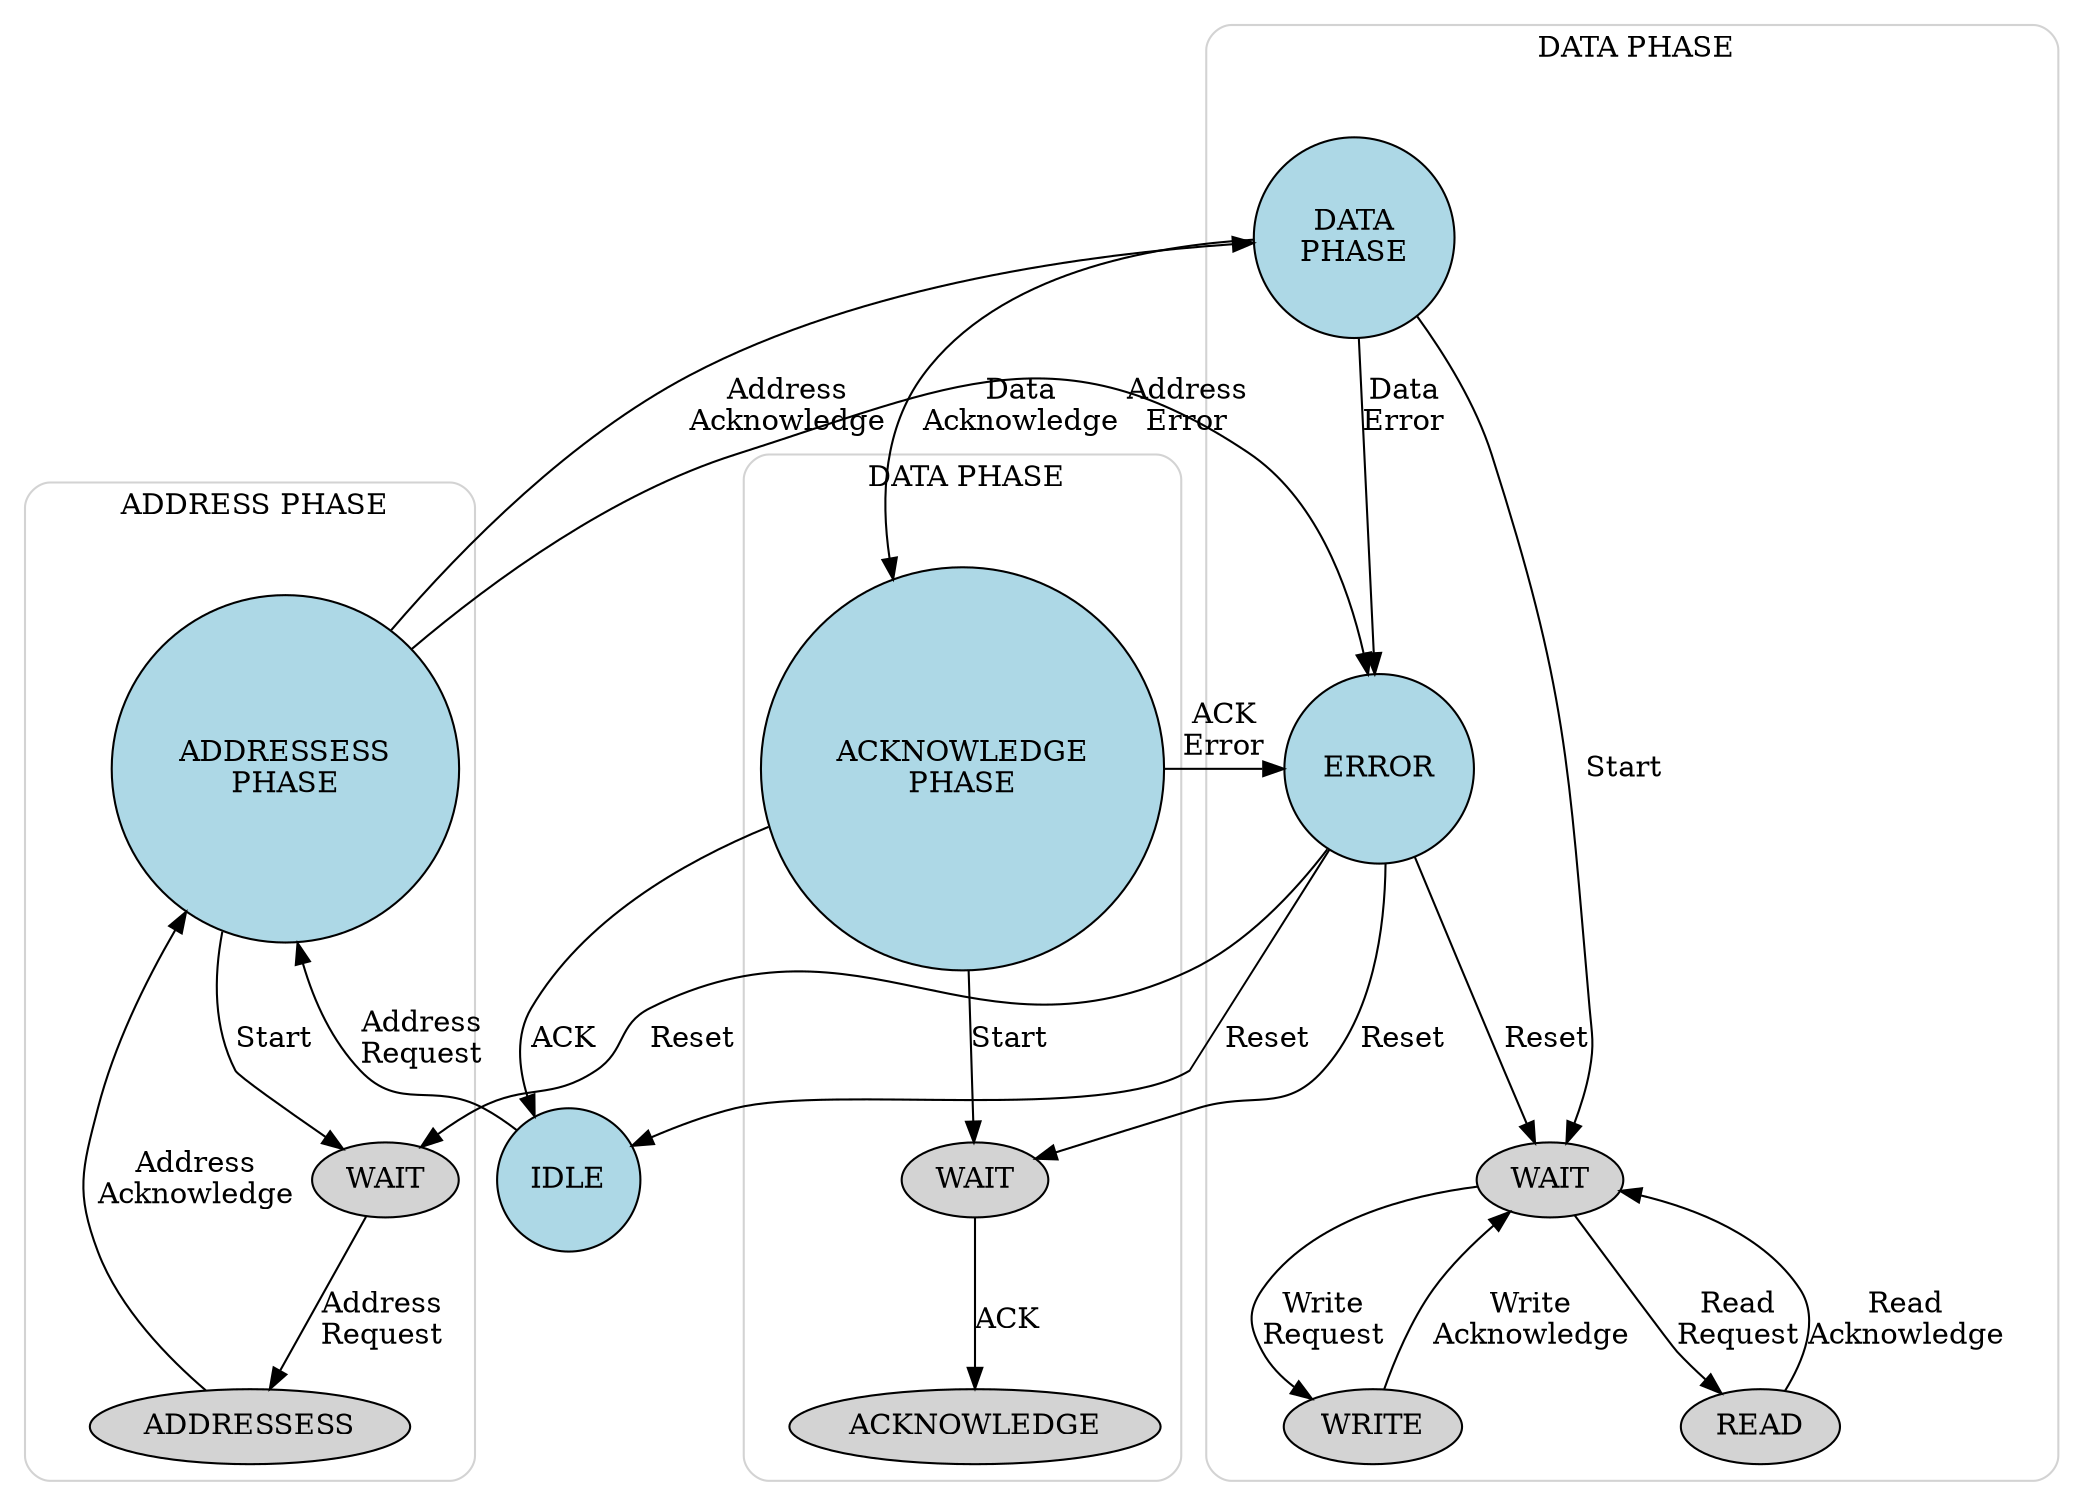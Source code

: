 digraph behavioral_state_wb {
  node [shape = circle, style=filled, fillcolor=lightblue];
  
  // Estados
  IDLE [label="IDLE"];
  ADDRESS_PHASE [label="ADDRESSESS\nPHASE"];
  DATA_PHASE [label="DATA\nPHASE"];
  ACK_PHASE [label="ACKNOWLEDGE\nPHASE"];
  ERROR [label="ERROR"];

  // Transiciones
  IDLE -> ADDRESS_PHASE [label="Address\nRequest"];
  ADDRESS_PHASE -> DATA_PHASE [label="Address\nAcknowledge"];
  ADDRESS_PHASE -> ERROR [label="Address\nError"];
  DATA_PHASE -> ACK_PHASE [label="Data\nAcknowledge"];
  DATA_PHASE -> ERROR [label="Data\nError"];
  ACK_PHASE -> IDLE [label="ACK"];
  ACK_PHASE -> ERROR [label="ACK\nError"];
  ERROR -> IDLE [label="Reset"];

  // Subestados de la fase de datos
  subgraph cluster_data_phase {
    label = " DATA PHASE";
    style = rounded;
    color = lightgrey;
    node [shape=ellipse, style=filled, fillcolor=lightgrey];
    WAIT [label="WAIT"];
    WRITE [label="WRITE"];
    READ [label="READ"];
    ERROR -> WAIT [label="Reset"];
    DATA_PHASE -> WAIT [label="Start"];
    WAIT -> WRITE [label="Write\nRequest"];
    WAIT -> READ [label="Read\nRequest"];
    WRITE -> WAIT [label="Write\nAcknowledge"];
    READ -> WAIT [label="Read\nAcknowledge"];
  }

  // Subestados de la fase de dirección
  subgraph cluster_address_phase {
    label = " ADDRESS PHASE";
    style = rounded;
    color = lightgrey;
    node [shape=ellipse, style=filled, fillcolor=lightgrey];
    WAIT_ADDRESS [label="WAIT"];
    ADDRESS [label="ADDRESSESS"];
    ERROR -> WAIT_ADDRESS [label="Reset"];
    ADDRESS_PHASE -> WAIT_ADDRESS [label="Start"];
    WAIT_ADDRESS -> ADDRESS [label="Address\nRequest"];
    ADDRESS -> ADDRESS_PHASE [label="Address\nAcknowledge"];
  }

  // Subestados de la fase de ACK
  subgraph cluster_ack_phase {
    label = " DATA PHASE";
    style = rounded;
    color = lightgrey;
    node [shape=ellipse, style=filled, fillcolor=lightgrey];
    WAIT_ACK [label="WAIT"];
    ACK [label="ACKNOWLEDGE"];
    ERROR -> WAIT_ACK [label="Reset"];
    ACK_PHASE -> WAIT_ACK [label="Start"];
    WAIT_ACK -> ACK [label="ACK"];
  }
}
